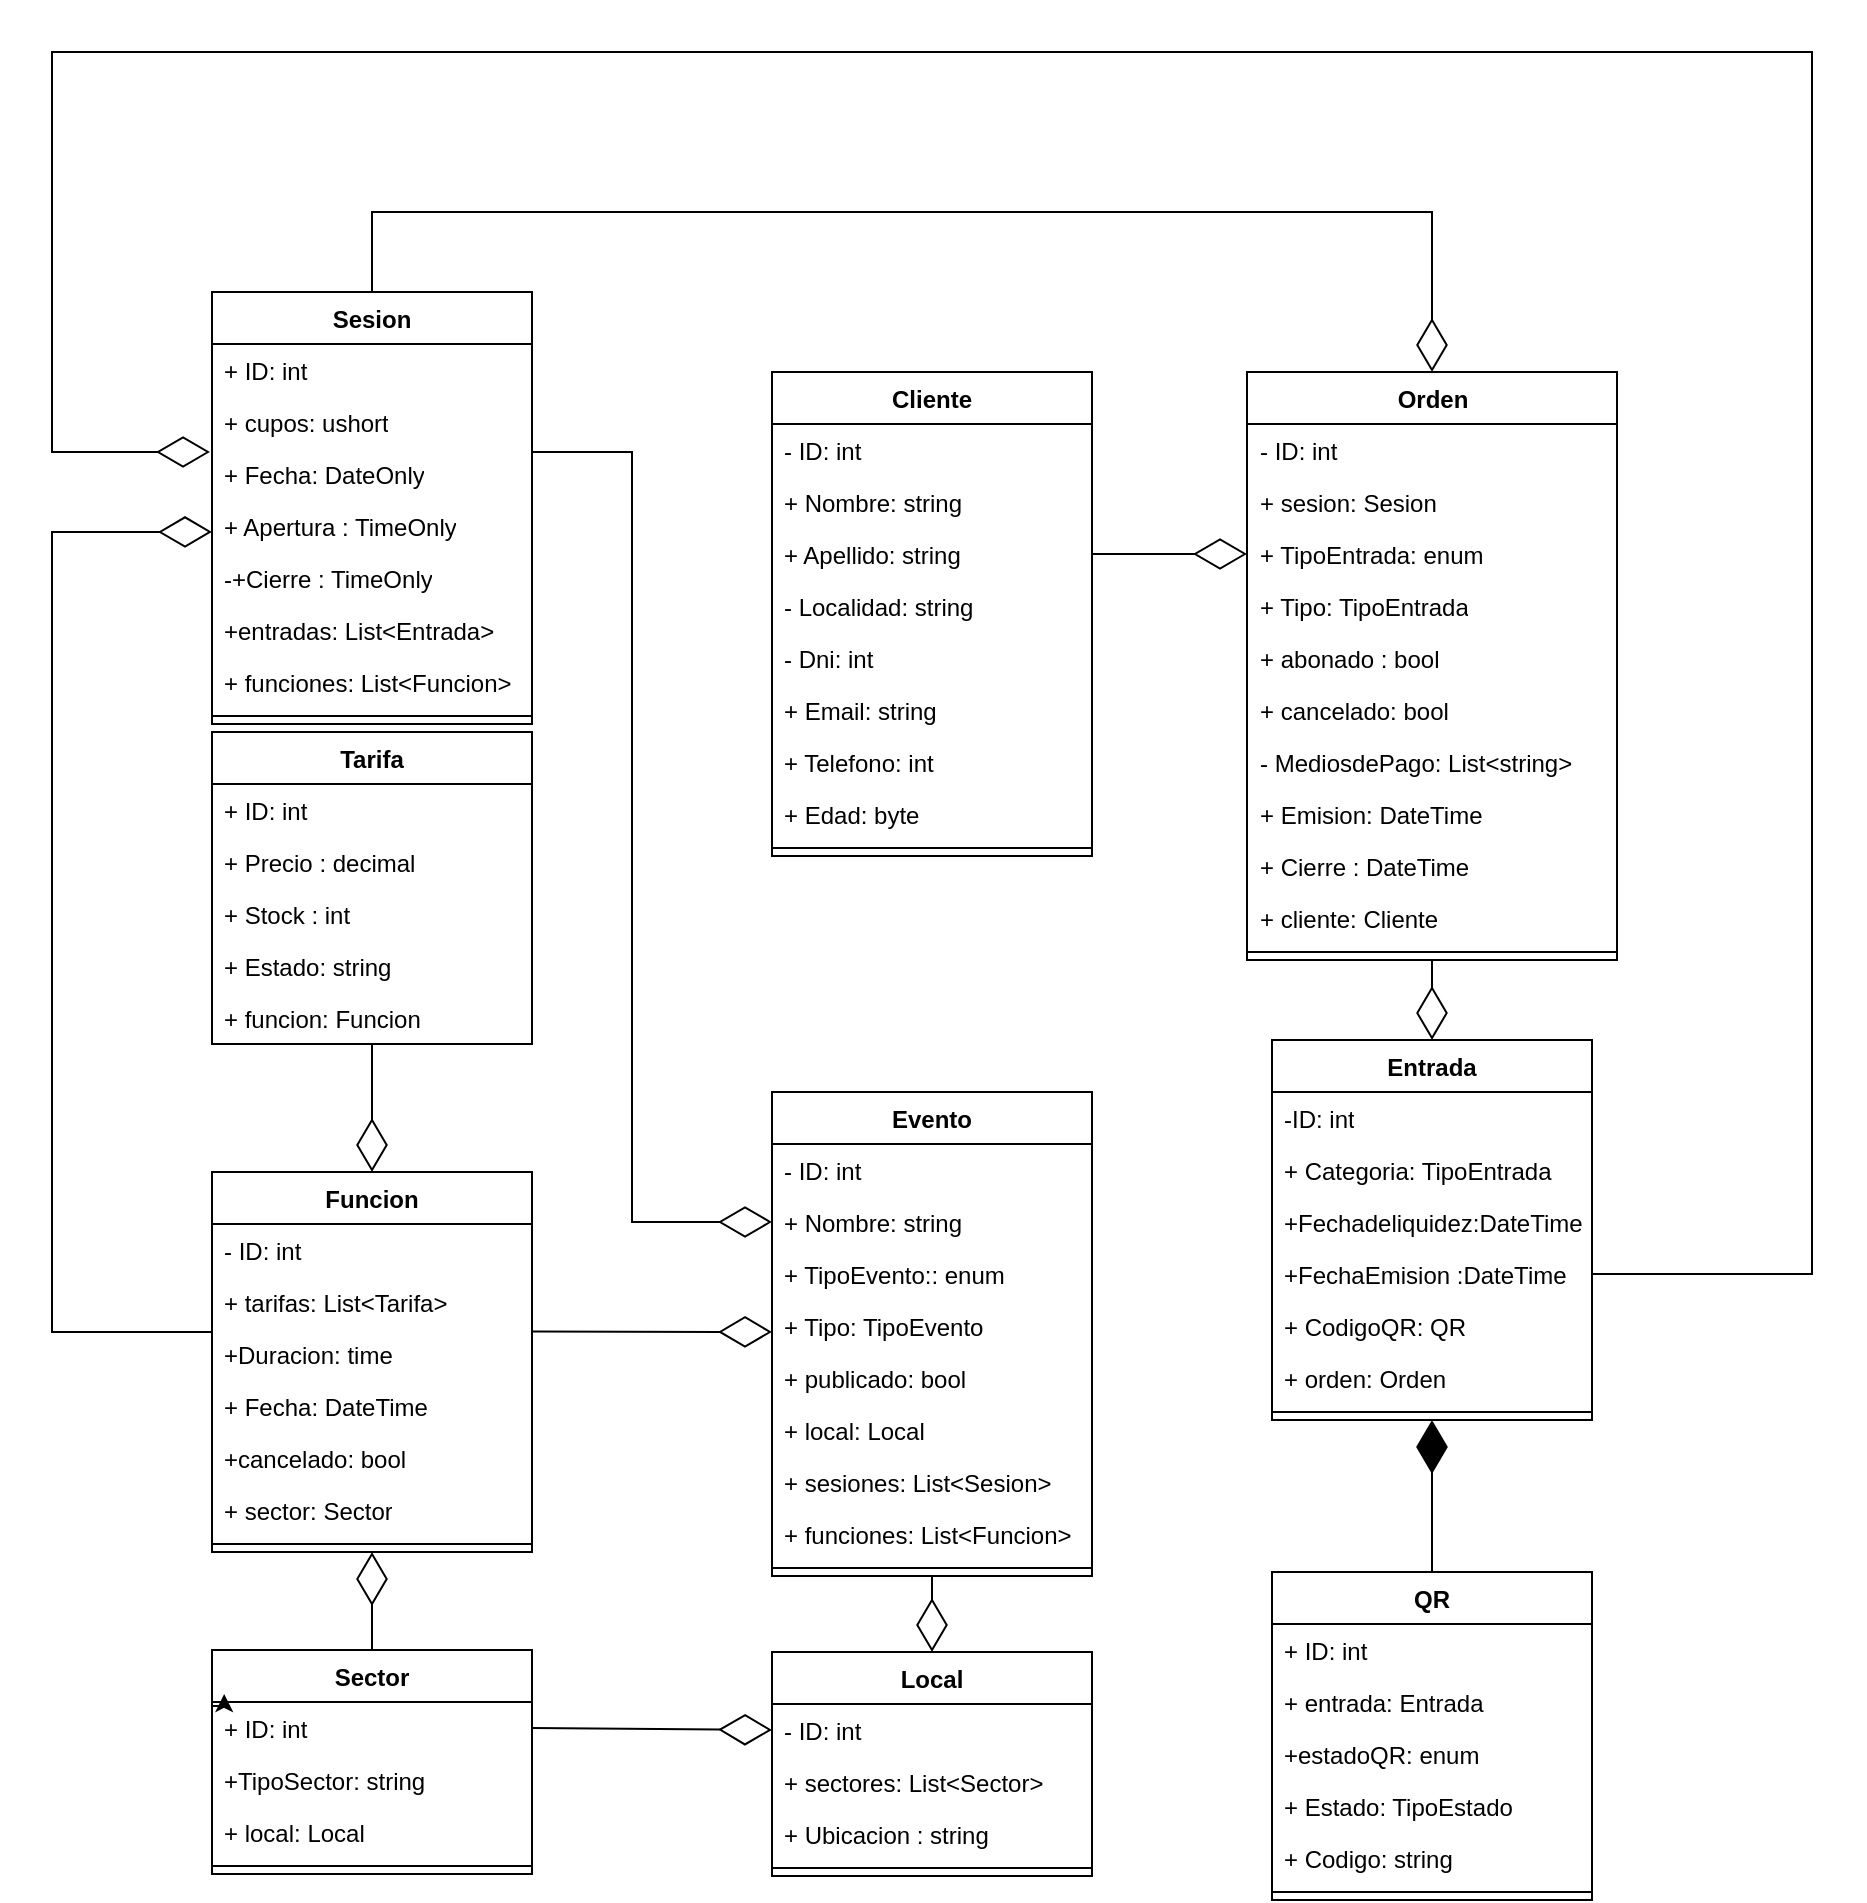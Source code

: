 <mxfile version="28.2.5">
  <diagram name="Página-1" id="ylTHYjqH8cuWacwr0XPI">
    <mxGraphModel dx="2782" dy="1968" grid="1" gridSize="10" guides="1" tooltips="1" connect="1" arrows="1" fold="1" page="1" pageScale="1" pageWidth="827" pageHeight="1169" math="0" shadow="0">
      <root>
        <mxCell id="0" />
        <mxCell id="1" parent="0" />
        <mxCell id="mA-eAe12vXdZqQ7BCcjB-6" value="Cliente" style="swimlane;fontStyle=1;align=center;verticalAlign=top;childLayout=stackLayout;horizontal=1;startSize=26;horizontalStack=0;resizeParent=1;resizeParentMax=0;resizeLast=0;collapsible=1;marginBottom=0;whiteSpace=wrap;html=1;" parent="1" vertex="1">
          <mxGeometry x="360" width="160" height="242" as="geometry" />
        </mxCell>
        <mxCell id="nymvhtxUDTGSeeWyOpmR-12" value="- ID: int" style="text;strokeColor=none;fillColor=none;align=left;verticalAlign=top;spacingLeft=4;spacingRight=4;overflow=hidden;rotatable=0;points=[[0,0.5],[1,0.5]];portConstraint=eastwest;whiteSpace=wrap;html=1;" parent="mA-eAe12vXdZqQ7BCcjB-6" vertex="1">
          <mxGeometry y="26" width="160" height="26" as="geometry" />
        </mxCell>
        <mxCell id="mA-eAe12vXdZqQ7BCcjB-7" value="&lt;div&gt;+ Nombre: string&lt;/div&gt;" style="text;strokeColor=none;fillColor=none;align=left;verticalAlign=top;spacingLeft=4;spacingRight=4;overflow=hidden;rotatable=0;points=[[0,0.5],[1,0.5]];portConstraint=eastwest;whiteSpace=wrap;html=1;" parent="mA-eAe12vXdZqQ7BCcjB-6" vertex="1">
          <mxGeometry y="52" width="160" height="26" as="geometry" />
        </mxCell>
        <mxCell id="nymvhtxUDTGSeeWyOpmR-2" value="+ Apellido: string" style="text;strokeColor=none;fillColor=none;align=left;verticalAlign=top;spacingLeft=4;spacingRight=4;overflow=hidden;rotatable=0;points=[[0,0.5],[1,0.5]];portConstraint=eastwest;whiteSpace=wrap;html=1;" parent="mA-eAe12vXdZqQ7BCcjB-6" vertex="1">
          <mxGeometry y="78" width="160" height="26" as="geometry" />
        </mxCell>
        <mxCell id="nymvhtxUDTGSeeWyOpmR-4" value="- Localidad: string" style="text;strokeColor=none;fillColor=none;align=left;verticalAlign=top;spacingLeft=4;spacingRight=4;overflow=hidden;rotatable=0;points=[[0,0.5],[1,0.5]];portConstraint=eastwest;whiteSpace=wrap;html=1;" parent="mA-eAe12vXdZqQ7BCcjB-6" vertex="1">
          <mxGeometry y="104" width="160" height="26" as="geometry" />
        </mxCell>
        <mxCell id="nymvhtxUDTGSeeWyOpmR-5" value="- Dni: int" style="text;strokeColor=none;fillColor=none;align=left;verticalAlign=top;spacingLeft=4;spacingRight=4;overflow=hidden;rotatable=0;points=[[0,0.5],[1,0.5]];portConstraint=eastwest;whiteSpace=wrap;html=1;" parent="mA-eAe12vXdZqQ7BCcjB-6" vertex="1">
          <mxGeometry y="130" width="160" height="26" as="geometry" />
        </mxCell>
        <mxCell id="nymvhtxUDTGSeeWyOpmR-6" value="+ Email: string" style="text;strokeColor=none;fillColor=none;align=left;verticalAlign=top;spacingLeft=4;spacingRight=4;overflow=hidden;rotatable=0;points=[[0,0.5],[1,0.5]];portConstraint=eastwest;whiteSpace=wrap;html=1;" parent="mA-eAe12vXdZqQ7BCcjB-6" vertex="1">
          <mxGeometry y="156" width="160" height="26" as="geometry" />
        </mxCell>
        <mxCell id="nymvhtxUDTGSeeWyOpmR-7" value="+ Telefono: int&amp;nbsp;" style="text;strokeColor=none;fillColor=none;align=left;verticalAlign=top;spacingLeft=4;spacingRight=4;overflow=hidden;rotatable=0;points=[[0,0.5],[1,0.5]];portConstraint=eastwest;whiteSpace=wrap;html=1;" parent="mA-eAe12vXdZqQ7BCcjB-6" vertex="1">
          <mxGeometry y="182" width="160" height="26" as="geometry" />
        </mxCell>
        <mxCell id="nymvhtxUDTGSeeWyOpmR-11" value="+ Edad: byte" style="text;strokeColor=none;fillColor=none;align=left;verticalAlign=top;spacingLeft=4;spacingRight=4;overflow=hidden;rotatable=0;points=[[0,0.5],[1,0.5]];portConstraint=eastwest;whiteSpace=wrap;html=1;" parent="mA-eAe12vXdZqQ7BCcjB-6" vertex="1">
          <mxGeometry y="208" width="160" height="26" as="geometry" />
        </mxCell>
        <mxCell id="mA-eAe12vXdZqQ7BCcjB-8" value="" style="line;strokeWidth=1;fillColor=none;align=left;verticalAlign=middle;spacingTop=-1;spacingLeft=3;spacingRight=3;rotatable=0;labelPosition=right;points=[];portConstraint=eastwest;strokeColor=inherit;" parent="mA-eAe12vXdZqQ7BCcjB-6" vertex="1">
          <mxGeometry y="234" width="160" height="8" as="geometry" />
        </mxCell>
        <mxCell id="mA-eAe12vXdZqQ7BCcjB-37" value="Evento" style="swimlane;fontStyle=1;align=center;verticalAlign=top;childLayout=stackLayout;horizontal=1;startSize=26;horizontalStack=0;resizeParent=1;resizeParentMax=0;resizeLast=0;collapsible=1;marginBottom=0;whiteSpace=wrap;html=1;" parent="1" vertex="1">
          <mxGeometry x="360" y="360" width="160" height="242" as="geometry" />
        </mxCell>
        <mxCell id="mA-eAe12vXdZqQ7BCcjB-38" value="- ID: int" style="text;strokeColor=none;fillColor=none;align=left;verticalAlign=top;spacingLeft=4;spacingRight=4;overflow=hidden;rotatable=0;points=[[0,0.5],[1,0.5]];portConstraint=eastwest;whiteSpace=wrap;html=1;" parent="mA-eAe12vXdZqQ7BCcjB-37" vertex="1">
          <mxGeometry y="26" width="160" height="26" as="geometry" />
        </mxCell>
        <mxCell id="nymvhtxUDTGSeeWyOpmR-13" value="+ Nombre: string" style="text;strokeColor=none;fillColor=none;align=left;verticalAlign=top;spacingLeft=4;spacingRight=4;overflow=hidden;rotatable=0;points=[[0,0.5],[1,0.5]];portConstraint=eastwest;whiteSpace=wrap;html=1;" parent="mA-eAe12vXdZqQ7BCcjB-37" vertex="1">
          <mxGeometry y="52" width="160" height="26" as="geometry" />
        </mxCell>
        <mxCell id="nymvhtxUDTGSeeWyOpmR-14" value="+ TipoEvento:: enum" style="text;strokeColor=none;fillColor=none;align=left;verticalAlign=top;spacingLeft=4;spacingRight=4;overflow=hidden;rotatable=0;points=[[0,0.5],[1,0.5]];portConstraint=eastwest;whiteSpace=wrap;html=1;" parent="mA-eAe12vXdZqQ7BCcjB-37" vertex="1">
          <mxGeometry y="78" width="160" height="26" as="geometry" />
        </mxCell>
        <mxCell id="DespQGQWCByXH-twQH7f-2" value="+ Tipo: TipoEvento" style="text;strokeColor=none;fillColor=none;align=left;verticalAlign=top;spacingLeft=4;spacingRight=4;overflow=hidden;rotatable=0;points=[[0,0.5],[1,0.5]];portConstraint=eastwest;whiteSpace=wrap;html=1;" vertex="1" parent="mA-eAe12vXdZqQ7BCcjB-37">
          <mxGeometry y="104" width="160" height="26" as="geometry" />
        </mxCell>
        <mxCell id="qROQtCAig3fYV4g0gOF5-47" value="+ publicado: bool" style="text;strokeColor=none;fillColor=none;align=left;verticalAlign=top;spacingLeft=4;spacingRight=4;overflow=hidden;rotatable=0;points=[[0,0.5],[1,0.5]];portConstraint=eastwest;whiteSpace=wrap;html=1;" parent="mA-eAe12vXdZqQ7BCcjB-37" vertex="1">
          <mxGeometry y="130" width="160" height="26" as="geometry" />
        </mxCell>
        <mxCell id="qROQtCAig3fYV4g0gOF5-48" value="+ local: Local" style="text;strokeColor=none;fillColor=none;align=left;verticalAlign=top;spacingLeft=4;spacingRight=4;overflow=hidden;rotatable=0;points=[[0,0.5],[1,0.5]];portConstraint=eastwest;whiteSpace=wrap;html=1;" parent="mA-eAe12vXdZqQ7BCcjB-37" vertex="1">
          <mxGeometry y="156" width="160" height="26" as="geometry" />
        </mxCell>
        <mxCell id="nymvhtxUDTGSeeWyOpmR-15" value="+ sesiones: List&amp;lt;Sesion&amp;gt;" style="text;strokeColor=none;fillColor=none;align=left;verticalAlign=top;spacingLeft=4;spacingRight=4;overflow=hidden;rotatable=0;points=[[0,0.5],[1,0.5]];portConstraint=eastwest;whiteSpace=wrap;html=1;" parent="mA-eAe12vXdZqQ7BCcjB-37" vertex="1">
          <mxGeometry y="182" width="160" height="26" as="geometry" />
        </mxCell>
        <mxCell id="1PkBTwU3Q5FdvGjtO805-19" value="+ funciones: List&amp;lt;Funcion&amp;gt;" style="text;strokeColor=none;fillColor=none;align=left;verticalAlign=top;spacingLeft=4;spacingRight=4;overflow=hidden;rotatable=0;points=[[0,0.5],[1,0.5]];portConstraint=eastwest;whiteSpace=wrap;html=1;" parent="mA-eAe12vXdZqQ7BCcjB-37" vertex="1">
          <mxGeometry y="208" width="160" height="26" as="geometry" />
        </mxCell>
        <mxCell id="mA-eAe12vXdZqQ7BCcjB-39" value="" style="line;strokeWidth=1;fillColor=none;align=left;verticalAlign=middle;spacingTop=-1;spacingLeft=3;spacingRight=3;rotatable=0;labelPosition=right;points=[];portConstraint=eastwest;strokeColor=inherit;" parent="mA-eAe12vXdZqQ7BCcjB-37" vertex="1">
          <mxGeometry y="234" width="160" height="8" as="geometry" />
        </mxCell>
        <mxCell id="mA-eAe12vXdZqQ7BCcjB-41" value="Entrada" style="swimlane;fontStyle=1;align=center;verticalAlign=top;childLayout=stackLayout;horizontal=1;startSize=26;horizontalStack=0;resizeParent=1;resizeParentMax=0;resizeLast=0;collapsible=1;marginBottom=0;whiteSpace=wrap;html=1;" parent="1" vertex="1">
          <mxGeometry x="610" y="334" width="160" height="190" as="geometry" />
        </mxCell>
        <mxCell id="mA-eAe12vXdZqQ7BCcjB-42" value="&lt;div&gt;-ID: int&lt;/div&gt;&lt;div&gt;&lt;br&gt;&lt;/div&gt;" style="text;strokeColor=none;fillColor=none;align=left;verticalAlign=top;spacingLeft=4;spacingRight=4;overflow=hidden;rotatable=0;points=[[0,0.5],[1,0.5]];portConstraint=eastwest;whiteSpace=wrap;html=1;" parent="mA-eAe12vXdZqQ7BCcjB-41" vertex="1">
          <mxGeometry y="26" width="160" height="26" as="geometry" />
        </mxCell>
        <mxCell id="OUSdGpjNkmXqFJ0teFlU-6" value="+ Categoria: TipoEntrada" style="text;strokeColor=none;fillColor=none;align=left;verticalAlign=top;spacingLeft=4;spacingRight=4;overflow=hidden;rotatable=0;points=[[0,0.5],[1,0.5]];portConstraint=eastwest;whiteSpace=wrap;html=1;" parent="mA-eAe12vXdZqQ7BCcjB-41" vertex="1">
          <mxGeometry y="52" width="160" height="26" as="geometry" />
        </mxCell>
        <mxCell id="nymvhtxUDTGSeeWyOpmR-21" value="+Fechadeliquidez:DateTime" style="text;strokeColor=none;fillColor=none;align=left;verticalAlign=top;spacingLeft=4;spacingRight=4;overflow=hidden;rotatable=0;points=[[0,0.5],[1,0.5]];portConstraint=eastwest;whiteSpace=wrap;html=1;" parent="mA-eAe12vXdZqQ7BCcjB-41" vertex="1">
          <mxGeometry y="78" width="160" height="26" as="geometry" />
        </mxCell>
        <mxCell id="nymvhtxUDTGSeeWyOpmR-22" value="+FechaEmision :DateTime" style="text;strokeColor=none;fillColor=none;align=left;verticalAlign=top;spacingLeft=4;spacingRight=4;overflow=hidden;rotatable=0;points=[[0,0.5],[1,0.5]];portConstraint=eastwest;whiteSpace=wrap;html=1;" parent="mA-eAe12vXdZqQ7BCcjB-41" vertex="1">
          <mxGeometry y="104" width="160" height="26" as="geometry" />
        </mxCell>
        <mxCell id="nymvhtxUDTGSeeWyOpmR-23" value="+ CodigoQR: QR" style="text;strokeColor=none;fillColor=none;align=left;verticalAlign=top;spacingLeft=4;spacingRight=4;overflow=hidden;rotatable=0;points=[[0,0.5],[1,0.5]];portConstraint=eastwest;whiteSpace=wrap;html=1;" parent="mA-eAe12vXdZqQ7BCcjB-41" vertex="1">
          <mxGeometry y="130" width="160" height="26" as="geometry" />
        </mxCell>
        <mxCell id="1PkBTwU3Q5FdvGjtO805-8" value="+ orden: Orden" style="text;strokeColor=none;fillColor=none;align=left;verticalAlign=top;spacingLeft=4;spacingRight=4;overflow=hidden;rotatable=0;points=[[0,0.5],[1,0.5]];portConstraint=eastwest;whiteSpace=wrap;html=1;" parent="mA-eAe12vXdZqQ7BCcjB-41" vertex="1">
          <mxGeometry y="156" width="160" height="26" as="geometry" />
        </mxCell>
        <mxCell id="mA-eAe12vXdZqQ7BCcjB-43" value="" style="line;strokeWidth=1;fillColor=none;align=left;verticalAlign=middle;spacingTop=-1;spacingLeft=3;spacingRight=3;rotatable=0;labelPosition=right;points=[];portConstraint=eastwest;strokeColor=inherit;" parent="mA-eAe12vXdZqQ7BCcjB-41" vertex="1">
          <mxGeometry y="182" width="160" height="8" as="geometry" />
        </mxCell>
        <mxCell id="mA-eAe12vXdZqQ7BCcjB-45" value="Sector" style="swimlane;fontStyle=1;align=center;verticalAlign=top;childLayout=stackLayout;horizontal=1;startSize=26;horizontalStack=0;resizeParent=1;resizeParentMax=0;resizeLast=0;collapsible=1;marginBottom=0;whiteSpace=wrap;html=1;" parent="1" vertex="1">
          <mxGeometry x="80" y="639" width="160" height="112" as="geometry" />
        </mxCell>
        <mxCell id="mA-eAe12vXdZqQ7BCcjB-46" value="+ ID: int" style="text;strokeColor=none;fillColor=none;align=left;verticalAlign=top;spacingLeft=4;spacingRight=4;overflow=hidden;rotatable=0;points=[[0,0.5],[1,0.5]];portConstraint=eastwest;whiteSpace=wrap;html=1;" parent="mA-eAe12vXdZqQ7BCcjB-45" vertex="1">
          <mxGeometry y="26" width="160" height="26" as="geometry" />
        </mxCell>
        <mxCell id="1PkBTwU3Q5FdvGjtO805-3" value="+TipoSector: string" style="text;strokeColor=none;fillColor=none;align=left;verticalAlign=top;spacingLeft=4;spacingRight=4;overflow=hidden;rotatable=0;points=[[0,0.5],[1,0.5]];portConstraint=eastwest;whiteSpace=wrap;html=1;" parent="mA-eAe12vXdZqQ7BCcjB-45" vertex="1">
          <mxGeometry y="52" width="160" height="26" as="geometry" />
        </mxCell>
        <mxCell id="dRBmLjbGPSvmzmRQ6yk6-1" value="+ local: Local" style="text;strokeColor=none;fillColor=none;align=left;verticalAlign=top;spacingLeft=4;spacingRight=4;overflow=hidden;rotatable=0;points=[[0,0.5],[1,0.5]];portConstraint=eastwest;whiteSpace=wrap;html=1;" parent="mA-eAe12vXdZqQ7BCcjB-45" vertex="1">
          <mxGeometry y="78" width="160" height="26" as="geometry" />
        </mxCell>
        <mxCell id="mA-eAe12vXdZqQ7BCcjB-47" value="" style="line;strokeWidth=1;fillColor=none;align=left;verticalAlign=middle;spacingTop=-1;spacingLeft=3;spacingRight=3;rotatable=0;labelPosition=right;points=[];portConstraint=eastwest;strokeColor=inherit;" parent="mA-eAe12vXdZqQ7BCcjB-45" vertex="1">
          <mxGeometry y="104" width="160" height="8" as="geometry" />
        </mxCell>
        <mxCell id="nymvhtxUDTGSeeWyOpmR-33" style="edgeStyle=orthogonalEdgeStyle;rounded=0;orthogonalLoop=1;jettySize=auto;html=1;exitX=0;exitY=0.25;exitDx=0;exitDy=0;entryX=0.038;entryY=-0.154;entryDx=0;entryDy=0;entryPerimeter=0;" parent="mA-eAe12vXdZqQ7BCcjB-45" source="mA-eAe12vXdZqQ7BCcjB-45" target="mA-eAe12vXdZqQ7BCcjB-46" edge="1">
          <mxGeometry relative="1" as="geometry" />
        </mxCell>
        <mxCell id="mA-eAe12vXdZqQ7BCcjB-49" value="Local" style="swimlane;fontStyle=1;align=center;verticalAlign=top;childLayout=stackLayout;horizontal=1;startSize=26;horizontalStack=0;resizeParent=1;resizeParentMax=0;resizeLast=0;collapsible=1;marginBottom=0;whiteSpace=wrap;html=1;direction=east;" parent="1" vertex="1">
          <mxGeometry x="360" y="640" width="160" height="112" as="geometry" />
        </mxCell>
        <mxCell id="mA-eAe12vXdZqQ7BCcjB-69" value="- ID: int" style="text;strokeColor=none;fillColor=none;align=left;verticalAlign=top;spacingLeft=4;spacingRight=4;overflow=hidden;rotatable=0;points=[[0,0.5],[1,0.5]];portConstraint=eastwest;whiteSpace=wrap;html=1;" parent="mA-eAe12vXdZqQ7BCcjB-49" vertex="1">
          <mxGeometry y="26" width="160" height="26" as="geometry" />
        </mxCell>
        <mxCell id="mA-eAe12vXdZqQ7BCcjB-50" value="+ sectores: List&amp;lt;Sector&amp;gt;" style="text;strokeColor=none;fillColor=none;align=left;verticalAlign=top;spacingLeft=4;spacingRight=4;overflow=hidden;rotatable=0;points=[[0,0.5],[1,0.5]];portConstraint=eastwest;whiteSpace=wrap;html=1;" parent="mA-eAe12vXdZqQ7BCcjB-49" vertex="1">
          <mxGeometry y="52" width="160" height="26" as="geometry" />
        </mxCell>
        <mxCell id="nymvhtxUDTGSeeWyOpmR-26" value="+ Ubicacion : string&amp;nbsp;" style="text;strokeColor=none;fillColor=none;align=left;verticalAlign=top;spacingLeft=4;spacingRight=4;overflow=hidden;rotatable=0;points=[[0,0.5],[1,0.5]];portConstraint=eastwest;whiteSpace=wrap;html=1;" parent="mA-eAe12vXdZqQ7BCcjB-49" vertex="1">
          <mxGeometry y="78" width="160" height="26" as="geometry" />
        </mxCell>
        <mxCell id="mA-eAe12vXdZqQ7BCcjB-51" value="" style="line;strokeWidth=1;fillColor=none;align=left;verticalAlign=middle;spacingTop=-1;spacingLeft=3;spacingRight=3;rotatable=0;labelPosition=right;points=[];portConstraint=eastwest;strokeColor=inherit;" parent="mA-eAe12vXdZqQ7BCcjB-49" vertex="1">
          <mxGeometry y="104" width="160" height="8" as="geometry" />
        </mxCell>
        <mxCell id="mA-eAe12vXdZqQ7BCcjB-53" value="Funcion" style="swimlane;fontStyle=1;align=center;verticalAlign=top;childLayout=stackLayout;horizontal=1;startSize=26;horizontalStack=0;resizeParent=1;resizeParentMax=0;resizeLast=0;collapsible=1;marginBottom=0;whiteSpace=wrap;html=1;" parent="1" vertex="1">
          <mxGeometry x="80" y="400" width="160" height="190" as="geometry" />
        </mxCell>
        <mxCell id="mA-eAe12vXdZqQ7BCcjB-70" value="- ID: int" style="text;strokeColor=none;fillColor=none;align=left;verticalAlign=top;spacingLeft=4;spacingRight=4;overflow=hidden;rotatable=0;points=[[0,0.5],[1,0.5]];portConstraint=eastwest;whiteSpace=wrap;html=1;" parent="mA-eAe12vXdZqQ7BCcjB-53" vertex="1">
          <mxGeometry y="26" width="160" height="26" as="geometry" />
        </mxCell>
        <mxCell id="mA-eAe12vXdZqQ7BCcjB-54" value="+ tarifas: List&amp;lt;Tarifa&amp;gt;" style="text;strokeColor=none;fillColor=none;align=left;verticalAlign=top;spacingLeft=4;spacingRight=4;overflow=hidden;rotatable=0;points=[[0,0.5],[1,0.5]];portConstraint=eastwest;whiteSpace=wrap;html=1;" parent="mA-eAe12vXdZqQ7BCcjB-53" vertex="1">
          <mxGeometry y="52" width="160" height="26" as="geometry" />
        </mxCell>
        <mxCell id="nymvhtxUDTGSeeWyOpmR-25" value="+Duracion: time" style="text;strokeColor=none;fillColor=none;align=left;verticalAlign=top;spacingLeft=4;spacingRight=4;overflow=hidden;rotatable=0;points=[[0,0.5],[1,0.5]];portConstraint=eastwest;whiteSpace=wrap;html=1;" parent="mA-eAe12vXdZqQ7BCcjB-53" vertex="1">
          <mxGeometry y="78" width="160" height="26" as="geometry" />
        </mxCell>
        <mxCell id="1PkBTwU3Q5FdvGjtO805-1" value="+ Fecha: DateTime" style="text;strokeColor=none;fillColor=none;align=left;verticalAlign=top;spacingLeft=4;spacingRight=4;overflow=hidden;rotatable=0;points=[[0,0.5],[1,0.5]];portConstraint=eastwest;whiteSpace=wrap;html=1;" parent="mA-eAe12vXdZqQ7BCcjB-53" vertex="1">
          <mxGeometry y="104" width="160" height="26" as="geometry" />
        </mxCell>
        <mxCell id="dRBmLjbGPSvmzmRQ6yk6-2" value="+cancelado: bool" style="text;strokeColor=none;fillColor=none;align=left;verticalAlign=top;spacingLeft=4;spacingRight=4;overflow=hidden;rotatable=0;points=[[0,0.5],[1,0.5]];portConstraint=eastwest;whiteSpace=wrap;html=1;" parent="mA-eAe12vXdZqQ7BCcjB-53" vertex="1">
          <mxGeometry y="130" width="160" height="26" as="geometry" />
        </mxCell>
        <mxCell id="dRBmLjbGPSvmzmRQ6yk6-4" value="+ sector: Sector" style="text;strokeColor=none;fillColor=none;align=left;verticalAlign=top;spacingLeft=4;spacingRight=4;overflow=hidden;rotatable=0;points=[[0,0.5],[1,0.5]];portConstraint=eastwest;whiteSpace=wrap;html=1;" parent="mA-eAe12vXdZqQ7BCcjB-53" vertex="1">
          <mxGeometry y="156" width="160" height="26" as="geometry" />
        </mxCell>
        <mxCell id="mA-eAe12vXdZqQ7BCcjB-55" value="" style="line;strokeWidth=1;fillColor=none;align=left;verticalAlign=middle;spacingTop=-1;spacingLeft=3;spacingRight=3;rotatable=0;labelPosition=right;points=[];portConstraint=eastwest;strokeColor=inherit;" parent="mA-eAe12vXdZqQ7BCcjB-53" vertex="1">
          <mxGeometry y="182" width="160" height="8" as="geometry" />
        </mxCell>
        <mxCell id="mA-eAe12vXdZqQ7BCcjB-57" value="QR" style="swimlane;fontStyle=1;align=center;verticalAlign=top;childLayout=stackLayout;horizontal=1;startSize=26;horizontalStack=0;resizeParent=1;resizeParentMax=0;resizeLast=0;collapsible=1;marginBottom=0;whiteSpace=wrap;html=1;" parent="1" vertex="1">
          <mxGeometry x="610" y="600" width="160" height="164" as="geometry" />
        </mxCell>
        <mxCell id="mA-eAe12vXdZqQ7BCcjB-58" value="+ ID: int" style="text;strokeColor=none;fillColor=none;align=left;verticalAlign=top;spacingLeft=4;spacingRight=4;overflow=hidden;rotatable=0;points=[[0,0.5],[1,0.5]];portConstraint=eastwest;whiteSpace=wrap;html=1;" parent="mA-eAe12vXdZqQ7BCcjB-57" vertex="1">
          <mxGeometry y="26" width="160" height="26" as="geometry" />
        </mxCell>
        <mxCell id="OUSdGpjNkmXqFJ0teFlU-3" value="+ entrada: Entrada&lt;div&gt;&lt;br&gt;&lt;/div&gt;" style="text;strokeColor=none;fillColor=none;align=left;verticalAlign=top;spacingLeft=4;spacingRight=4;overflow=hidden;rotatable=0;points=[[0,0.5],[1,0.5]];portConstraint=eastwest;whiteSpace=wrap;html=1;" parent="mA-eAe12vXdZqQ7BCcjB-57" vertex="1">
          <mxGeometry y="52" width="160" height="26" as="geometry" />
        </mxCell>
        <mxCell id="OUSdGpjNkmXqFJ0teFlU-5" value="+estadoQR: enum" style="text;strokeColor=none;fillColor=none;align=left;verticalAlign=top;spacingLeft=4;spacingRight=4;overflow=hidden;rotatable=0;points=[[0,0.5],[1,0.5]];portConstraint=eastwest;whiteSpace=wrap;html=1;" parent="mA-eAe12vXdZqQ7BCcjB-57" vertex="1">
          <mxGeometry y="78" width="160" height="26" as="geometry" />
        </mxCell>
        <mxCell id="OUSdGpjNkmXqFJ0teFlU-4" value="+ Estado: TipoEstado" style="text;strokeColor=none;fillColor=none;align=left;verticalAlign=top;spacingLeft=4;spacingRight=4;overflow=hidden;rotatable=0;points=[[0,0.5],[1,0.5]];portConstraint=eastwest;whiteSpace=wrap;html=1;" parent="mA-eAe12vXdZqQ7BCcjB-57" vertex="1">
          <mxGeometry y="104" width="160" height="26" as="geometry" />
        </mxCell>
        <mxCell id="qROQtCAig3fYV4g0gOF5-2" value="+ Codigo: string" style="text;strokeColor=none;fillColor=none;align=left;verticalAlign=top;spacingLeft=4;spacingRight=4;overflow=hidden;rotatable=0;points=[[0,0.5],[1,0.5]];portConstraint=eastwest;whiteSpace=wrap;html=1;" parent="mA-eAe12vXdZqQ7BCcjB-57" vertex="1">
          <mxGeometry y="130" width="160" height="26" as="geometry" />
        </mxCell>
        <mxCell id="mA-eAe12vXdZqQ7BCcjB-59" value="" style="line;strokeWidth=1;fillColor=none;align=left;verticalAlign=middle;spacingTop=-1;spacingLeft=3;spacingRight=3;rotatable=0;labelPosition=right;points=[];portConstraint=eastwest;strokeColor=inherit;" parent="mA-eAe12vXdZqQ7BCcjB-57" vertex="1">
          <mxGeometry y="156" width="160" height="8" as="geometry" />
        </mxCell>
        <mxCell id="mA-eAe12vXdZqQ7BCcjB-61" value="Orden" style="swimlane;fontStyle=1;align=center;verticalAlign=top;childLayout=stackLayout;horizontal=1;startSize=26;horizontalStack=0;resizeParent=1;resizeParentMax=0;resizeLast=0;collapsible=1;marginBottom=0;whiteSpace=wrap;html=1;" parent="1" vertex="1">
          <mxGeometry x="597.5" width="185" height="294" as="geometry" />
        </mxCell>
        <mxCell id="mA-eAe12vXdZqQ7BCcjB-62" value="&lt;div&gt;- ID: int&lt;/div&gt;&lt;div&gt;&lt;br&gt;&lt;/div&gt;" style="text;strokeColor=none;fillColor=none;align=left;verticalAlign=top;spacingLeft=4;spacingRight=4;overflow=hidden;rotatable=0;points=[[0,0.5],[1,0.5]];portConstraint=eastwest;whiteSpace=wrap;html=1;" parent="mA-eAe12vXdZqQ7BCcjB-61" vertex="1">
          <mxGeometry y="26" width="185" height="26" as="geometry" />
        </mxCell>
        <mxCell id="nymvhtxUDTGSeeWyOpmR-35" value="+ sesion: Sesion" style="text;strokeColor=none;fillColor=none;align=left;verticalAlign=top;spacingLeft=4;spacingRight=4;overflow=hidden;rotatable=0;points=[[0,0.5],[1,0.5]];portConstraint=eastwest;whiteSpace=wrap;html=1;" parent="mA-eAe12vXdZqQ7BCcjB-61" vertex="1">
          <mxGeometry y="52" width="185" height="26" as="geometry" />
        </mxCell>
        <mxCell id="qROQtCAig3fYV4g0gOF5-46" value="+ TipoEntrada: enum" style="text;strokeColor=none;fillColor=none;align=left;verticalAlign=top;spacingLeft=4;spacingRight=4;overflow=hidden;rotatable=0;points=[[0,0.5],[1,0.5]];portConstraint=eastwest;whiteSpace=wrap;html=1;" parent="mA-eAe12vXdZqQ7BCcjB-61" vertex="1">
          <mxGeometry y="78" width="185" height="26" as="geometry" />
        </mxCell>
        <mxCell id="pafUEkvWsN36gtjlK8iw-1" value="+ Tipo: TipoEntrada" style="text;strokeColor=none;fillColor=none;align=left;verticalAlign=top;spacingLeft=4;spacingRight=4;overflow=hidden;rotatable=0;points=[[0,0.5],[1,0.5]];portConstraint=eastwest;whiteSpace=wrap;html=1;" parent="mA-eAe12vXdZqQ7BCcjB-61" vertex="1">
          <mxGeometry y="104" width="185" height="26" as="geometry" />
        </mxCell>
        <mxCell id="nymvhtxUDTGSeeWyOpmR-29" value="&lt;div&gt;+ abonado : bool&lt;/div&gt;&lt;div&gt;&lt;br&gt;&lt;/div&gt;" style="text;strokeColor=none;fillColor=none;align=left;verticalAlign=top;spacingLeft=4;spacingRight=4;overflow=hidden;rotatable=0;points=[[0,0.5],[1,0.5]];portConstraint=eastwest;whiteSpace=wrap;html=1;" parent="mA-eAe12vXdZqQ7BCcjB-61" vertex="1">
          <mxGeometry y="130" width="185" height="26" as="geometry" />
        </mxCell>
        <mxCell id="qROQtCAig3fYV4g0gOF5-43" value="+ cancelado: bool" style="text;strokeColor=none;fillColor=none;align=left;verticalAlign=top;spacingLeft=4;spacingRight=4;overflow=hidden;rotatable=0;points=[[0,0.5],[1,0.5]];portConstraint=eastwest;whiteSpace=wrap;html=1;" parent="mA-eAe12vXdZqQ7BCcjB-61" vertex="1">
          <mxGeometry y="156" width="185" height="26" as="geometry" />
        </mxCell>
        <mxCell id="nymvhtxUDTGSeeWyOpmR-30" value="- MediosdePago: List&amp;lt;string&amp;gt;" style="text;strokeColor=none;fillColor=none;align=left;verticalAlign=top;spacingLeft=4;spacingRight=4;overflow=hidden;rotatable=0;points=[[0,0.5],[1,0.5]];portConstraint=eastwest;whiteSpace=wrap;html=1;" parent="mA-eAe12vXdZqQ7BCcjB-61" vertex="1">
          <mxGeometry y="182" width="185" height="26" as="geometry" />
        </mxCell>
        <mxCell id="nymvhtxUDTGSeeWyOpmR-31" value="&lt;div&gt;+ Emision: DateTime&lt;/div&gt;&lt;div&gt;&lt;br&gt;&lt;/div&gt;" style="text;strokeColor=none;fillColor=none;align=left;verticalAlign=top;spacingLeft=4;spacingRight=4;overflow=hidden;rotatable=0;points=[[0,0.5],[1,0.5]];portConstraint=eastwest;whiteSpace=wrap;html=1;" parent="mA-eAe12vXdZqQ7BCcjB-61" vertex="1">
          <mxGeometry y="208" width="185" height="26" as="geometry" />
        </mxCell>
        <mxCell id="nymvhtxUDTGSeeWyOpmR-32" value="+ Cierre : DateTime" style="text;strokeColor=none;fillColor=none;align=left;verticalAlign=top;spacingLeft=4;spacingRight=4;overflow=hidden;rotatable=0;points=[[0,0.5],[1,0.5]];portConstraint=eastwest;whiteSpace=wrap;html=1;" parent="mA-eAe12vXdZqQ7BCcjB-61" vertex="1">
          <mxGeometry y="234" width="185" height="26" as="geometry" />
        </mxCell>
        <mxCell id="1PkBTwU3Q5FdvGjtO805-23" value="+ cliente: Cliente" style="text;strokeColor=none;fillColor=none;align=left;verticalAlign=top;spacingLeft=4;spacingRight=4;overflow=hidden;rotatable=0;points=[[0,0.5],[1,0.5]];portConstraint=eastwest;whiteSpace=wrap;html=1;" parent="mA-eAe12vXdZqQ7BCcjB-61" vertex="1">
          <mxGeometry y="260" width="185" height="26" as="geometry" />
        </mxCell>
        <mxCell id="mA-eAe12vXdZqQ7BCcjB-63" value="" style="line;strokeWidth=1;fillColor=none;align=left;verticalAlign=middle;spacingTop=-1;spacingLeft=3;spacingRight=3;rotatable=0;labelPosition=right;points=[];portConstraint=eastwest;strokeColor=inherit;" parent="mA-eAe12vXdZqQ7BCcjB-61" vertex="1">
          <mxGeometry y="286" width="185" height="8" as="geometry" />
        </mxCell>
        <mxCell id="1PkBTwU3Q5FdvGjtO805-6" value="" style="endArrow=diamondThin;endFill=0;endSize=24;html=1;rounded=0;exitX=1;exitY=0.5;exitDx=0;exitDy=0;entryX=0;entryY=0.5;entryDx=0;entryDy=0;" parent="1" source="nymvhtxUDTGSeeWyOpmR-2" target="qROQtCAig3fYV4g0gOF5-46" edge="1">
          <mxGeometry width="160" relative="1" as="geometry">
            <mxPoint x="470" y="210" as="sourcePoint" />
            <mxPoint x="570" y="170" as="targetPoint" />
          </mxGeometry>
        </mxCell>
        <mxCell id="mA-eAe12vXdZqQ7BCcjB-65" value="Tarifa" style="swimlane;fontStyle=1;align=center;verticalAlign=top;childLayout=stackLayout;horizontal=1;startSize=26;horizontalStack=0;resizeParent=1;resizeParentMax=0;resizeLast=0;collapsible=1;marginBottom=0;whiteSpace=wrap;html=1;" parent="1" vertex="1">
          <mxGeometry x="80" y="180" width="160" height="156" as="geometry" />
        </mxCell>
        <mxCell id="mA-eAe12vXdZqQ7BCcjB-66" value="+ ID: int" style="text;strokeColor=none;fillColor=none;align=left;verticalAlign=top;spacingLeft=4;spacingRight=4;overflow=hidden;rotatable=0;points=[[0,0.5],[1,0.5]];portConstraint=eastwest;whiteSpace=wrap;html=1;" parent="mA-eAe12vXdZqQ7BCcjB-65" vertex="1">
          <mxGeometry y="26" width="160" height="26" as="geometry" />
        </mxCell>
        <mxCell id="nymvhtxUDTGSeeWyOpmR-19" value="&lt;div&gt;+ Precio : decimal&lt;/div&gt;" style="text;strokeColor=none;fillColor=none;align=left;verticalAlign=top;spacingLeft=4;spacingRight=4;overflow=hidden;rotatable=0;points=[[0,0.5],[1,0.5]];portConstraint=eastwest;whiteSpace=wrap;html=1;" parent="mA-eAe12vXdZqQ7BCcjB-65" vertex="1">
          <mxGeometry y="52" width="160" height="26" as="geometry" />
        </mxCell>
        <mxCell id="nymvhtxUDTGSeeWyOpmR-27" value="+ Stock : int" style="text;strokeColor=none;fillColor=none;align=left;verticalAlign=top;spacingLeft=4;spacingRight=4;overflow=hidden;rotatable=0;points=[[0,0.5],[1,0.5]];portConstraint=eastwest;whiteSpace=wrap;html=1;" parent="mA-eAe12vXdZqQ7BCcjB-65" vertex="1">
          <mxGeometry y="78" width="160" height="26" as="geometry" />
        </mxCell>
        <mxCell id="nymvhtxUDTGSeeWyOpmR-37" value="+ Estado: string&amp;nbsp;" style="text;strokeColor=none;fillColor=none;align=left;verticalAlign=top;spacingLeft=4;spacingRight=4;overflow=hidden;rotatable=0;points=[[0,0.5],[1,0.5]];portConstraint=eastwest;whiteSpace=wrap;html=1;" parent="mA-eAe12vXdZqQ7BCcjB-65" vertex="1">
          <mxGeometry y="104" width="160" height="26" as="geometry" />
        </mxCell>
        <mxCell id="02Ws8j94M3A3DG3ok4l9-2" value="+ funcion: Funcion" style="text;strokeColor=none;fillColor=none;align=left;verticalAlign=top;spacingLeft=4;spacingRight=4;overflow=hidden;rotatable=0;points=[[0,0.5],[1,0.5]];portConstraint=eastwest;whiteSpace=wrap;html=1;" parent="mA-eAe12vXdZqQ7BCcjB-65" vertex="1">
          <mxGeometry y="130" width="160" height="26" as="geometry" />
        </mxCell>
        <mxCell id="1PkBTwU3Q5FdvGjtO805-11" value="" style="endArrow=diamondThin;endFill=0;endSize=24;html=1;rounded=0;entryX=0.5;entryY=0;entryDx=0;entryDy=0;exitX=0.5;exitY=1;exitDx=0;exitDy=0;" parent="1" source="mA-eAe12vXdZqQ7BCcjB-61" target="mA-eAe12vXdZqQ7BCcjB-41" edge="1">
          <mxGeometry width="160" relative="1" as="geometry">
            <mxPoint x="597.5" y="310" as="sourcePoint" />
            <mxPoint x="757.5" y="310" as="targetPoint" />
          </mxGeometry>
        </mxCell>
        <mxCell id="1PkBTwU3Q5FdvGjtO805-12" value="" style="endArrow=diamondThin;endFill=0;endSize=24;html=1;rounded=0;exitX=1;exitY=0.5;exitDx=0;exitDy=0;" parent="1" source="nymvhtxUDTGSeeWyOpmR-22" edge="1">
          <mxGeometry width="160" relative="1" as="geometry">
            <mxPoint x="770" y="425" as="sourcePoint" />
            <mxPoint x="79" y="40" as="targetPoint" />
            <Array as="points">
              <mxPoint x="880" y="451" />
              <mxPoint x="880" y="-160" />
              <mxPoint y="-160" />
              <mxPoint y="40" />
            </Array>
          </mxGeometry>
        </mxCell>
        <mxCell id="1PkBTwU3Q5FdvGjtO805-13" value="" style="endArrow=diamondThin;endFill=1;endSize=24;html=1;rounded=0;entryX=0.5;entryY=1;entryDx=0;entryDy=0;exitX=0.5;exitY=0;exitDx=0;exitDy=0;" parent="1" source="mA-eAe12vXdZqQ7BCcjB-57" target="mA-eAe12vXdZqQ7BCcjB-41" edge="1">
          <mxGeometry width="160" relative="1" as="geometry">
            <mxPoint x="530" y="680" as="sourcePoint" />
            <mxPoint x="690" y="680" as="targetPoint" />
          </mxGeometry>
        </mxCell>
        <mxCell id="1PkBTwU3Q5FdvGjtO805-14" value="" style="endArrow=diamondThin;endFill=0;endSize=24;html=1;rounded=0;entryX=0.5;entryY=0;entryDx=0;entryDy=0;exitX=0.5;exitY=1;exitDx=0;exitDy=0;" parent="1" source="mA-eAe12vXdZqQ7BCcjB-37" target="mA-eAe12vXdZqQ7BCcjB-49" edge="1">
          <mxGeometry width="160" relative="1" as="geometry">
            <mxPoint x="330" y="540" as="sourcePoint" />
            <mxPoint x="450" y="610" as="targetPoint" />
          </mxGeometry>
        </mxCell>
        <mxCell id="1PkBTwU3Q5FdvGjtO805-15" value="" style="endArrow=diamondThin;endFill=0;endSize=24;html=1;rounded=0;exitX=0.5;exitY=1;exitDx=0;exitDy=0;entryX=0.5;entryY=0;entryDx=0;entryDy=0;" parent="1" source="mA-eAe12vXdZqQ7BCcjB-65" target="mA-eAe12vXdZqQ7BCcjB-53" edge="1">
          <mxGeometry width="160" relative="1" as="geometry">
            <mxPoint x="90" y="630" as="sourcePoint" />
            <mxPoint x="250" y="630" as="targetPoint" />
          </mxGeometry>
        </mxCell>
        <mxCell id="1PkBTwU3Q5FdvGjtO805-16" value="" style="endArrow=diamondThin;endFill=0;endSize=24;html=1;rounded=0;entryX=0;entryY=0.5;entryDx=0;entryDy=0;exitX=1;exitY=0.5;exitDx=0;exitDy=0;" parent="1" source="mA-eAe12vXdZqQ7BCcjB-46" target="mA-eAe12vXdZqQ7BCcjB-69" edge="1">
          <mxGeometry width="160" relative="1" as="geometry">
            <mxPoint x="240" y="681" as="sourcePoint" />
            <mxPoint x="340" y="694" as="targetPoint" />
          </mxGeometry>
        </mxCell>
        <mxCell id="1PkBTwU3Q5FdvGjtO805-21" value="" style="endArrow=diamondThin;endFill=0;endSize=24;html=1;rounded=0;exitX=1.003;exitY=0.069;exitDx=0;exitDy=0;exitPerimeter=0;" parent="1" source="nymvhtxUDTGSeeWyOpmR-25" edge="1">
          <mxGeometry width="160" relative="1" as="geometry">
            <mxPoint x="140" y="478.99" as="sourcePoint" />
            <mxPoint x="360" y="480" as="targetPoint" />
          </mxGeometry>
        </mxCell>
        <mxCell id="pafUEkvWsN36gtjlK8iw-2" value="Sesion" style="swimlane;fontStyle=1;align=center;verticalAlign=top;childLayout=stackLayout;horizontal=1;startSize=26;horizontalStack=0;resizeParent=1;resizeParentMax=0;resizeLast=0;collapsible=1;marginBottom=0;whiteSpace=wrap;html=1;" parent="1" vertex="1">
          <mxGeometry x="80" y="-40" width="160" height="216" as="geometry" />
        </mxCell>
        <mxCell id="KKT57FNfAPvk1fEp2267-1" value="+ ID: int" style="text;strokeColor=none;fillColor=none;align=left;verticalAlign=top;spacingLeft=4;spacingRight=4;overflow=hidden;rotatable=0;points=[[0,0.5],[1,0.5]];portConstraint=eastwest;whiteSpace=wrap;html=1;" parent="pafUEkvWsN36gtjlK8iw-2" vertex="1">
          <mxGeometry y="26" width="160" height="26" as="geometry" />
        </mxCell>
        <mxCell id="qROQtCAig3fYV4g0gOF5-42" value="+ cupos: ushort" style="text;strokeColor=none;fillColor=none;align=left;verticalAlign=top;spacingLeft=4;spacingRight=4;overflow=hidden;rotatable=0;points=[[0,0.5],[1,0.5]];portConstraint=eastwest;whiteSpace=wrap;html=1;" parent="pafUEkvWsN36gtjlK8iw-2" vertex="1">
          <mxGeometry y="52" width="160" height="26" as="geometry" />
        </mxCell>
        <mxCell id="pafUEkvWsN36gtjlK8iw-3" value="+ Fecha: DateOnly" style="text;strokeColor=none;fillColor=none;align=left;verticalAlign=top;spacingLeft=4;spacingRight=4;overflow=hidden;rotatable=0;points=[[0,0.5],[1,0.5]];portConstraint=eastwest;whiteSpace=wrap;html=1;" parent="pafUEkvWsN36gtjlK8iw-2" vertex="1">
          <mxGeometry y="78" width="160" height="26" as="geometry" />
        </mxCell>
        <mxCell id="pafUEkvWsN36gtjlK8iw-4" value="&lt;div&gt;+ Apertura : TimeOnly&lt;/div&gt;" style="text;strokeColor=none;fillColor=none;align=left;verticalAlign=top;spacingLeft=4;spacingRight=4;overflow=hidden;rotatable=0;points=[[0,0.5],[1,0.5]];portConstraint=eastwest;whiteSpace=wrap;html=1;" parent="pafUEkvWsN36gtjlK8iw-2" vertex="1">
          <mxGeometry y="104" width="160" height="26" as="geometry" />
        </mxCell>
        <mxCell id="pafUEkvWsN36gtjlK8iw-5" value="-+Cierre : TimeOnly" style="text;strokeColor=none;fillColor=none;align=left;verticalAlign=top;spacingLeft=4;spacingRight=4;overflow=hidden;rotatable=0;points=[[0,0.5],[1,0.5]];portConstraint=eastwest;whiteSpace=wrap;html=1;" parent="pafUEkvWsN36gtjlK8iw-2" vertex="1">
          <mxGeometry y="130" width="160" height="26" as="geometry" />
        </mxCell>
        <mxCell id="qROQtCAig3fYV4g0gOF5-41" value="+entradas: List&amp;lt;Entrada&amp;gt;" style="text;strokeColor=none;fillColor=none;align=left;verticalAlign=top;spacingLeft=4;spacingRight=4;overflow=hidden;rotatable=0;points=[[0,0.5],[1,0.5]];portConstraint=eastwest;whiteSpace=wrap;html=1;" parent="pafUEkvWsN36gtjlK8iw-2" vertex="1">
          <mxGeometry y="156" width="160" height="26" as="geometry" />
        </mxCell>
        <mxCell id="DespQGQWCByXH-twQH7f-3" value="+ funciones: List&amp;lt;Funcion&amp;gt;" style="text;strokeColor=none;fillColor=none;align=left;verticalAlign=top;spacingLeft=4;spacingRight=4;overflow=hidden;rotatable=0;points=[[0,0.5],[1,0.5]];portConstraint=eastwest;whiteSpace=wrap;html=1;" vertex="1" parent="pafUEkvWsN36gtjlK8iw-2">
          <mxGeometry y="182" width="160" height="26" as="geometry" />
        </mxCell>
        <mxCell id="pafUEkvWsN36gtjlK8iw-8" value="" style="line;strokeWidth=1;fillColor=none;align=left;verticalAlign=middle;spacingTop=-1;spacingLeft=3;spacingRight=3;rotatable=0;labelPosition=right;points=[];portConstraint=eastwest;strokeColor=inherit;" parent="pafUEkvWsN36gtjlK8iw-2" vertex="1">
          <mxGeometry y="208" width="160" height="8" as="geometry" />
        </mxCell>
        <mxCell id="pafUEkvWsN36gtjlK8iw-9" value="" style="endArrow=diamondThin;endFill=0;endSize=24;html=1;rounded=0;entryX=0;entryY=0.5;entryDx=0;entryDy=0;" parent="1" target="nymvhtxUDTGSeeWyOpmR-13" edge="1">
          <mxGeometry width="160" relative="1" as="geometry">
            <mxPoint x="240" y="40" as="sourcePoint" />
            <mxPoint x="290" y="450" as="targetPoint" />
            <Array as="points">
              <mxPoint x="290" y="40" />
              <mxPoint x="290" y="425" />
            </Array>
          </mxGeometry>
        </mxCell>
        <mxCell id="KKT57FNfAPvk1fEp2267-3" value="" style="endArrow=diamondThin;endFill=0;endSize=24;html=1;rounded=0;entryX=0.5;entryY=0;entryDx=0;entryDy=0;exitX=0.5;exitY=0;exitDx=0;exitDy=0;" parent="1" source="pafUEkvWsN36gtjlK8iw-2" target="mA-eAe12vXdZqQ7BCcjB-61" edge="1">
          <mxGeometry width="160" relative="1" as="geometry">
            <mxPoint x="160" y="-80" as="sourcePoint" />
            <mxPoint x="480" y="-80" as="targetPoint" />
            <Array as="points">
              <mxPoint x="160" y="-80" />
              <mxPoint x="690" y="-80" />
            </Array>
          </mxGeometry>
        </mxCell>
        <mxCell id="dRBmLjbGPSvmzmRQ6yk6-3" value="" style="endArrow=diamondThin;endFill=0;endSize=24;html=1;rounded=0;entryX=0.5;entryY=1;entryDx=0;entryDy=0;exitX=0.5;exitY=0;exitDx=0;exitDy=0;" parent="1" source="mA-eAe12vXdZqQ7BCcjB-45" target="mA-eAe12vXdZqQ7BCcjB-53" edge="1">
          <mxGeometry width="160" relative="1" as="geometry">
            <mxPoint x="190" y="620" as="sourcePoint" />
            <mxPoint x="310" y="621" as="targetPoint" />
          </mxGeometry>
        </mxCell>
        <mxCell id="DespQGQWCByXH-twQH7f-5" value="" style="endArrow=diamondThin;endFill=0;endSize=24;html=1;rounded=0;entryX=0;entryY=0.615;entryDx=0;entryDy=0;entryPerimeter=0;" edge="1" parent="1" target="pafUEkvWsN36gtjlK8iw-4">
          <mxGeometry width="160" relative="1" as="geometry">
            <mxPoint x="80" y="480" as="sourcePoint" />
            <mxPoint x="-50" y="80" as="targetPoint" />
            <Array as="points">
              <mxPoint y="480" />
              <mxPoint y="80" />
            </Array>
          </mxGeometry>
        </mxCell>
      </root>
    </mxGraphModel>
  </diagram>
</mxfile>
